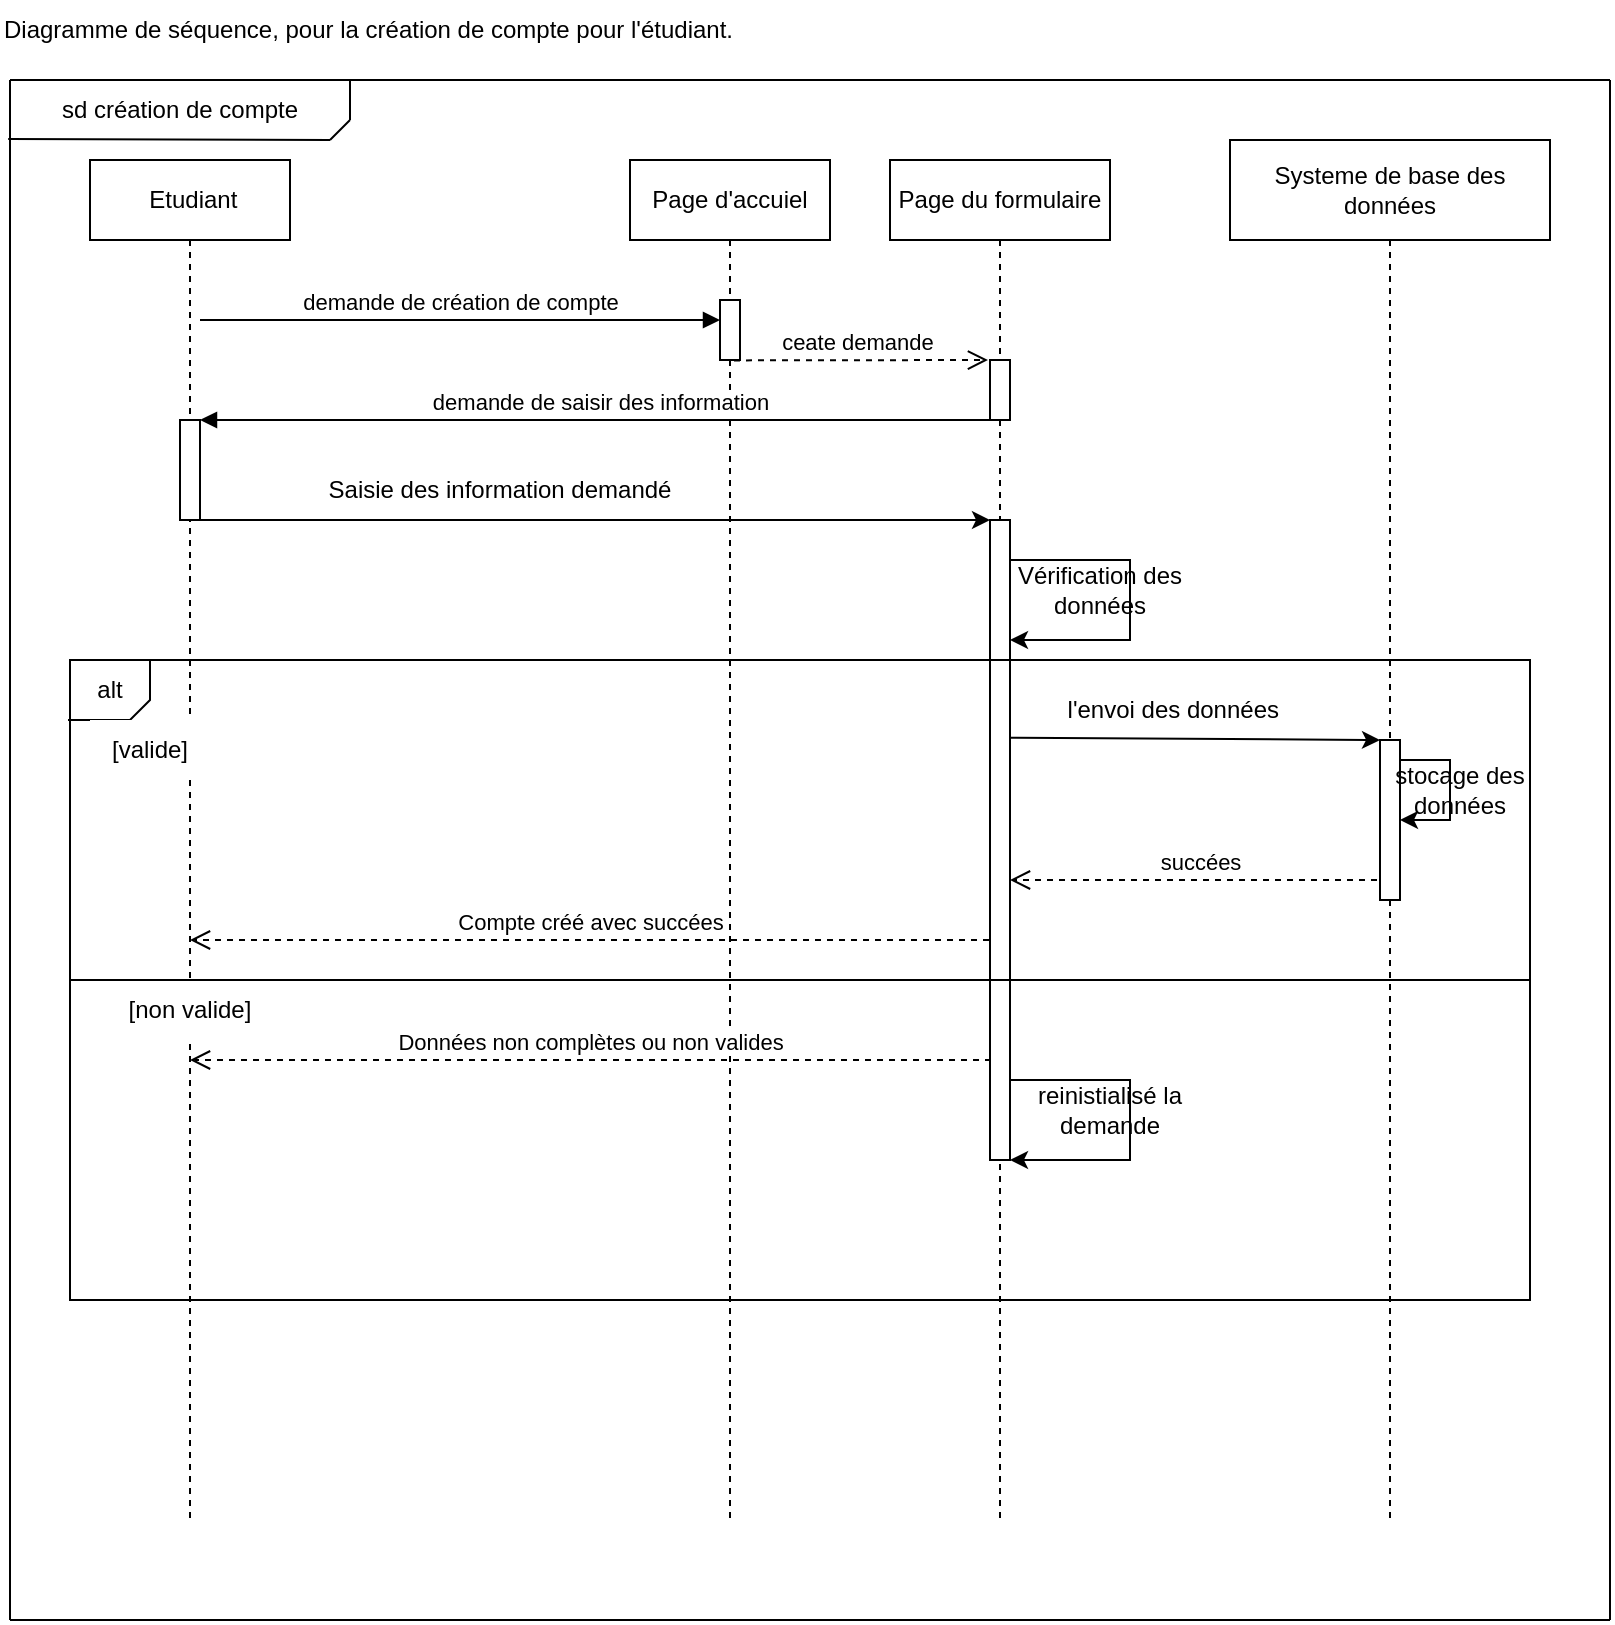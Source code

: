 <mxfile version="26.0.16">
  <diagram name="Page-1" id="2YBvvXClWsGukQMizWep">
    <mxGraphModel dx="1160" dy="1714" grid="1" gridSize="10" guides="1" tooltips="1" connect="1" arrows="1" fold="1" page="1" pageScale="1" pageWidth="850" pageHeight="1100" math="0" shadow="0">
      <root>
        <mxCell id="0" />
        <mxCell id="1" parent="0" />
        <mxCell id="aM9ryv3xv72pqoxQDRHE-1" value="&amp;nbsp;Etudiant" style="shape=umlLifeline;perimeter=lifelinePerimeter;whiteSpace=wrap;html=1;container=0;dropTarget=0;collapsible=0;recursiveResize=0;outlineConnect=0;portConstraint=eastwest;newEdgeStyle={&quot;edgeStyle&quot;:&quot;elbowEdgeStyle&quot;,&quot;elbow&quot;:&quot;vertical&quot;,&quot;curved&quot;:0,&quot;rounded&quot;:0};" parent="1" vertex="1">
          <mxGeometry x="40" y="40" width="100" height="680" as="geometry" />
        </mxCell>
        <mxCell id="aM9ryv3xv72pqoxQDRHE-4" value="" style="html=1;points=[];perimeter=orthogonalPerimeter;outlineConnect=0;targetShapes=umlLifeline;portConstraint=eastwest;newEdgeStyle={&quot;edgeStyle&quot;:&quot;elbowEdgeStyle&quot;,&quot;elbow&quot;:&quot;vertical&quot;,&quot;curved&quot;:0,&quot;rounded&quot;:0};" parent="aM9ryv3xv72pqoxQDRHE-1" vertex="1">
          <mxGeometry x="45" y="130" width="10" height="50" as="geometry" />
        </mxCell>
        <mxCell id="aM9ryv3xv72pqoxQDRHE-5" value="Page d&#39;accuiel" style="shape=umlLifeline;perimeter=lifelinePerimeter;whiteSpace=wrap;html=1;container=0;dropTarget=0;collapsible=0;recursiveResize=0;outlineConnect=0;portConstraint=eastwest;newEdgeStyle={&quot;edgeStyle&quot;:&quot;elbowEdgeStyle&quot;,&quot;elbow&quot;:&quot;vertical&quot;,&quot;curved&quot;:0,&quot;rounded&quot;:0};" parent="1" vertex="1">
          <mxGeometry x="310" y="40" width="100" height="680" as="geometry" />
        </mxCell>
        <mxCell id="aM9ryv3xv72pqoxQDRHE-6" value="" style="html=1;points=[];perimeter=orthogonalPerimeter;outlineConnect=0;targetShapes=umlLifeline;portConstraint=eastwest;newEdgeStyle={&quot;edgeStyle&quot;:&quot;elbowEdgeStyle&quot;,&quot;elbow&quot;:&quot;vertical&quot;,&quot;curved&quot;:0,&quot;rounded&quot;:0};" parent="aM9ryv3xv72pqoxQDRHE-5" vertex="1">
          <mxGeometry x="45" y="70" width="10" height="30" as="geometry" />
        </mxCell>
        <mxCell id="aM9ryv3xv72pqoxQDRHE-7" value="demande de création de compte" style="html=1;verticalAlign=bottom;endArrow=block;edgeStyle=elbowEdgeStyle;elbow=horizontal;curved=0;rounded=0;" parent="1" target="aM9ryv3xv72pqoxQDRHE-6" edge="1">
          <mxGeometry relative="1" as="geometry">
            <mxPoint x="95" y="120" as="sourcePoint" />
            <Array as="points">
              <mxPoint x="180" y="120" />
            </Array>
          </mxGeometry>
        </mxCell>
        <mxCell id="aM9ryv3xv72pqoxQDRHE-8" value="succées" style="html=1;verticalAlign=bottom;endArrow=open;dashed=1;endSize=8;edgeStyle=elbowEdgeStyle;elbow=horizontal;curved=0;rounded=0;" parent="1" target="YwEIRxyx2jZI9IvQ58Sh-33" edge="1">
          <mxGeometry relative="1" as="geometry">
            <mxPoint x="560" y="400" as="targetPoint" />
            <Array as="points">
              <mxPoint x="600" y="400" />
            </Array>
            <mxPoint x="689.5" y="400" as="sourcePoint" />
          </mxGeometry>
        </mxCell>
        <mxCell id="aM9ryv3xv72pqoxQDRHE-9" value="demande de saisir des information" style="html=1;verticalAlign=bottom;endArrow=block;edgeStyle=elbowEdgeStyle;elbow=vertical;curved=0;rounded=0;" parent="1" source="YwEIRxyx2jZI9IvQ58Sh-32" target="aM9ryv3xv72pqoxQDRHE-4" edge="1">
          <mxGeometry relative="1" as="geometry">
            <mxPoint x="485" y="170" as="sourcePoint" />
            <Array as="points">
              <mxPoint x="300" y="170" />
            </Array>
            <mxPoint x="150" y="170" as="targetPoint" />
          </mxGeometry>
        </mxCell>
        <mxCell id="YwEIRxyx2jZI9IvQ58Sh-6" value="" style="endArrow=none;html=1;rounded=0;" parent="1" edge="1">
          <mxGeometry width="50" height="50" relative="1" as="geometry">
            <mxPoint y="770" as="sourcePoint" />
            <mxPoint as="targetPoint" />
          </mxGeometry>
        </mxCell>
        <mxCell id="YwEIRxyx2jZI9IvQ58Sh-7" value="" style="endArrow=none;html=1;rounded=0;" parent="1" edge="1">
          <mxGeometry width="50" height="50" relative="1" as="geometry">
            <mxPoint x="800" as="sourcePoint" />
            <mxPoint as="targetPoint" />
          </mxGeometry>
        </mxCell>
        <mxCell id="YwEIRxyx2jZI9IvQ58Sh-8" value="" style="endArrow=none;html=1;rounded=0;exitX=-0.018;exitY=0.984;exitDx=0;exitDy=0;exitPerimeter=0;" parent="1" edge="1">
          <mxGeometry width="50" height="50" relative="1" as="geometry">
            <mxPoint x="-0.9" y="29.52" as="sourcePoint" />
            <mxPoint x="160" y="30" as="targetPoint" />
          </mxGeometry>
        </mxCell>
        <mxCell id="YwEIRxyx2jZI9IvQ58Sh-9" value="" style="endArrow=none;html=1;rounded=0;" parent="1" edge="1">
          <mxGeometry width="50" height="50" relative="1" as="geometry">
            <mxPoint x="170" y="20" as="sourcePoint" />
            <mxPoint x="170" as="targetPoint" />
          </mxGeometry>
        </mxCell>
        <mxCell id="YwEIRxyx2jZI9IvQ58Sh-10" value="" style="endArrow=none;html=1;rounded=0;" parent="1" edge="1">
          <mxGeometry width="50" height="50" relative="1" as="geometry">
            <mxPoint x="170" y="20" as="sourcePoint" />
            <mxPoint x="170" y="20" as="targetPoint" />
            <Array as="points">
              <mxPoint x="160" y="30" />
            </Array>
          </mxGeometry>
        </mxCell>
        <mxCell id="YwEIRxyx2jZI9IvQ58Sh-12" value="" style="endArrow=none;html=1;rounded=0;" parent="1" edge="1">
          <mxGeometry width="50" height="50" relative="1" as="geometry">
            <mxPoint y="30" as="sourcePoint" />
            <mxPoint y="30" as="targetPoint" />
          </mxGeometry>
        </mxCell>
        <mxCell id="YwEIRxyx2jZI9IvQ58Sh-17" value="sd création de compte" style="text;html=1;align=center;verticalAlign=middle;whiteSpace=wrap;rounded=0;" parent="1" vertex="1">
          <mxGeometry width="170" height="30" as="geometry" />
        </mxCell>
        <mxCell id="YwEIRxyx2jZI9IvQ58Sh-19" style="edgeStyle=elbowEdgeStyle;rounded=0;orthogonalLoop=1;jettySize=auto;html=1;elbow=vertical;curved=0;" parent="1" target="YwEIRxyx2jZI9IvQ58Sh-33" edge="1">
          <mxGeometry relative="1" as="geometry">
            <mxPoint x="95" y="219.999" as="sourcePoint" />
            <mxPoint x="485" y="219.999" as="targetPoint" />
          </mxGeometry>
        </mxCell>
        <mxCell id="YwEIRxyx2jZI9IvQ58Sh-20" value="" style="endArrow=none;html=1;rounded=0;" parent="1" edge="1">
          <mxGeometry width="50" height="50" relative="1" as="geometry">
            <mxPoint x="800" y="770" as="sourcePoint" />
            <mxPoint x="800" as="targetPoint" />
          </mxGeometry>
        </mxCell>
        <mxCell id="YwEIRxyx2jZI9IvQ58Sh-23" value="ceate demande&amp;nbsp;" style="html=1;verticalAlign=bottom;endArrow=open;dashed=1;endSize=8;edgeStyle=elbowEdgeStyle;elbow=vertical;curved=0;rounded=0;" parent="1" edge="1">
          <mxGeometry relative="1" as="geometry">
            <mxPoint x="489" y="140.2" as="targetPoint" />
            <Array as="points" />
            <mxPoint x="362" y="140.199" as="sourcePoint" />
          </mxGeometry>
        </mxCell>
        <mxCell id="YwEIRxyx2jZI9IvQ58Sh-28" value="Saisie des information demandé" style="text;html=1;align=center;verticalAlign=middle;whiteSpace=wrap;rounded=0;" parent="1" vertex="1">
          <mxGeometry x="150" y="190" width="190" height="30" as="geometry" />
        </mxCell>
        <mxCell id="YwEIRxyx2jZI9IvQ58Sh-32" value="Page du formulaire" style="shape=umlLifeline;perimeter=lifelinePerimeter;whiteSpace=wrap;html=1;container=0;dropTarget=0;collapsible=0;recursiveResize=0;outlineConnect=0;portConstraint=eastwest;newEdgeStyle={&quot;edgeStyle&quot;:&quot;elbowEdgeStyle&quot;,&quot;elbow&quot;:&quot;vertical&quot;,&quot;curved&quot;:0,&quot;rounded&quot;:0};size=40;" parent="1" vertex="1">
          <mxGeometry x="440" y="40" width="110" height="680" as="geometry" />
        </mxCell>
        <mxCell id="YwEIRxyx2jZI9IvQ58Sh-33" value="" style="html=1;points=[];perimeter=orthogonalPerimeter;outlineConnect=0;targetShapes=umlLifeline;portConstraint=eastwest;newEdgeStyle={&quot;edgeStyle&quot;:&quot;elbowEdgeStyle&quot;,&quot;elbow&quot;:&quot;vertical&quot;,&quot;curved&quot;:0,&quot;rounded&quot;:0};" parent="YwEIRxyx2jZI9IvQ58Sh-32" vertex="1">
          <mxGeometry x="50" y="180" width="10" height="320" as="geometry" />
        </mxCell>
        <mxCell id="YwEIRxyx2jZI9IvQ58Sh-35" value="" style="html=1;points=[];perimeter=orthogonalPerimeter;outlineConnect=0;targetShapes=umlLifeline;portConstraint=eastwest;newEdgeStyle={&quot;edgeStyle&quot;:&quot;elbowEdgeStyle&quot;,&quot;elbow&quot;:&quot;vertical&quot;,&quot;curved&quot;:0,&quot;rounded&quot;:0};" parent="YwEIRxyx2jZI9IvQ58Sh-32" vertex="1">
          <mxGeometry x="50" y="100" width="10" height="30" as="geometry" />
        </mxCell>
        <mxCell id="YwEIRxyx2jZI9IvQ58Sh-37" value="" style="endArrow=classic;html=1;rounded=0;" parent="1" target="YwEIRxyx2jZI9IvQ58Sh-33" edge="1">
          <mxGeometry width="50" height="50" relative="1" as="geometry">
            <mxPoint x="500" y="240" as="sourcePoint" />
            <mxPoint x="550" y="190" as="targetPoint" />
            <Array as="points">
              <mxPoint x="530" y="240" />
              <mxPoint x="560" y="240" />
              <mxPoint x="560" y="250" />
              <mxPoint x="560" y="280" />
              <mxPoint x="530" y="280" />
            </Array>
          </mxGeometry>
        </mxCell>
        <mxCell id="YwEIRxyx2jZI9IvQ58Sh-39" value="Vérification des données" style="text;html=1;align=center;verticalAlign=middle;whiteSpace=wrap;rounded=0;" parent="1" vertex="1">
          <mxGeometry x="500" y="240" width="90" height="30" as="geometry" />
        </mxCell>
        <mxCell id="YwEIRxyx2jZI9IvQ58Sh-43" value="" style="endArrow=none;html=1;rounded=0;elbow=vertical;" parent="1" edge="1">
          <mxGeometry width="50" height="50" relative="1" as="geometry">
            <mxPoint x="29" y="320" as="sourcePoint" />
            <mxPoint x="70" y="290" as="targetPoint" />
            <Array as="points">
              <mxPoint x="60" y="320" />
              <mxPoint x="70" y="310" />
            </Array>
          </mxGeometry>
        </mxCell>
        <mxCell id="YwEIRxyx2jZI9IvQ58Sh-44" value="alt" style="text;html=1;align=center;verticalAlign=middle;whiteSpace=wrap;rounded=0;fillColor=none;strokeColor=none;" parent="1" vertex="1">
          <mxGeometry x="30" y="290" width="40" height="30" as="geometry" />
        </mxCell>
        <mxCell id="YwEIRxyx2jZI9IvQ58Sh-50" value="[valide]" style="text;html=1;align=center;verticalAlign=middle;whiteSpace=wrap;rounded=0;fillColor=default;" parent="1" vertex="1">
          <mxGeometry x="40" y="320" width="60" height="30" as="geometry" />
        </mxCell>
        <mxCell id="YwEIRxyx2jZI9IvQ58Sh-55" value="" style="endArrow=classic;html=1;rounded=0;" parent="1" target="YwEIRxyx2jZI9IvQ58Sh-64" edge="1">
          <mxGeometry width="50" height="50" relative="1" as="geometry">
            <mxPoint x="500" y="328.9" as="sourcePoint" />
            <mxPoint x="645" y="330" as="targetPoint" />
          </mxGeometry>
        </mxCell>
        <mxCell id="YwEIRxyx2jZI9IvQ58Sh-56" value="&amp;nbsp;l&#39;envoi des données" style="text;html=1;align=center;verticalAlign=middle;whiteSpace=wrap;rounded=0;" parent="1" vertex="1">
          <mxGeometry x="510" y="300" width="140" height="30" as="geometry" />
        </mxCell>
        <mxCell id="YwEIRxyx2jZI9IvQ58Sh-63" value="Systeme de base des données" style="shape=umlLifeline;perimeter=lifelinePerimeter;whiteSpace=wrap;html=1;container=0;dropTarget=0;collapsible=0;recursiveResize=0;outlineConnect=0;portConstraint=eastwest;newEdgeStyle={&quot;edgeStyle&quot;:&quot;elbowEdgeStyle&quot;,&quot;elbow&quot;:&quot;vertical&quot;,&quot;curved&quot;:0,&quot;rounded&quot;:0};size=50;" parent="1" vertex="1">
          <mxGeometry x="610" y="30" width="160" height="690" as="geometry" />
        </mxCell>
        <mxCell id="YwEIRxyx2jZI9IvQ58Sh-64" value="" style="html=1;points=[];perimeter=orthogonalPerimeter;outlineConnect=0;targetShapes=umlLifeline;portConstraint=eastwest;newEdgeStyle={&quot;edgeStyle&quot;:&quot;elbowEdgeStyle&quot;,&quot;elbow&quot;:&quot;vertical&quot;,&quot;curved&quot;:0,&quot;rounded&quot;:0};" parent="YwEIRxyx2jZI9IvQ58Sh-63" vertex="1">
          <mxGeometry x="75" y="300" width="10" height="80" as="geometry" />
        </mxCell>
        <mxCell id="YwEIRxyx2jZI9IvQ58Sh-66" value="" style="endArrow=classic;html=1;rounded=0;" parent="YwEIRxyx2jZI9IvQ58Sh-63" source="YwEIRxyx2jZI9IvQ58Sh-64" target="YwEIRxyx2jZI9IvQ58Sh-64" edge="1">
          <mxGeometry width="50" height="50" relative="1" as="geometry">
            <mxPoint x="60" y="310" as="sourcePoint" />
            <mxPoint x="60" y="340" as="targetPoint" />
            <Array as="points">
              <mxPoint x="110" y="310" />
              <mxPoint x="110" y="325" />
              <mxPoint x="110" y="340" />
            </Array>
          </mxGeometry>
        </mxCell>
        <mxCell id="YwEIRxyx2jZI9IvQ58Sh-68" value="stocage des données" style="text;html=1;align=center;verticalAlign=middle;whiteSpace=wrap;rounded=0;" parent="YwEIRxyx2jZI9IvQ58Sh-63" vertex="1">
          <mxGeometry x="70" y="310" width="90" height="30" as="geometry" />
        </mxCell>
        <mxCell id="YwEIRxyx2jZI9IvQ58Sh-72" value="" style="endArrow=classic;html=1;rounded=0;" parent="1" edge="1">
          <mxGeometry width="50" height="50" relative="1" as="geometry">
            <mxPoint x="500" y="500" as="sourcePoint" />
            <mxPoint x="500" y="540" as="targetPoint" />
            <Array as="points">
              <mxPoint x="530" y="500" />
              <mxPoint x="560" y="500" />
              <mxPoint x="560" y="510" />
              <mxPoint x="560" y="540" />
              <mxPoint x="530" y="540" />
            </Array>
          </mxGeometry>
        </mxCell>
        <mxCell id="YwEIRxyx2jZI9IvQ58Sh-73" value="Compte créé avec succées" style="html=1;verticalAlign=bottom;endArrow=open;dashed=1;endSize=8;edgeStyle=elbowEdgeStyle;elbow=horizontal;curved=0;rounded=0;" parent="1" target="aM9ryv3xv72pqoxQDRHE-1" edge="1">
          <mxGeometry relative="1" as="geometry">
            <mxPoint x="300" y="430" as="targetPoint" />
            <Array as="points">
              <mxPoint x="400" y="430" />
            </Array>
            <mxPoint x="489.5" y="430" as="sourcePoint" />
          </mxGeometry>
        </mxCell>
        <mxCell id="YwEIRxyx2jZI9IvQ58Sh-74" value="reinistialisé la demande" style="text;html=1;align=center;verticalAlign=middle;whiteSpace=wrap;rounded=0;" parent="1" vertex="1">
          <mxGeometry x="510" y="500" width="80" height="30" as="geometry" />
        </mxCell>
        <mxCell id="YwEIRxyx2jZI9IvQ58Sh-51" value="[non valide]" style="text;html=1;align=center;verticalAlign=middle;whiteSpace=wrap;rounded=0;fillColor=default;" parent="1" vertex="1">
          <mxGeometry x="55" y="450" width="70" height="30" as="geometry" />
        </mxCell>
        <mxCell id="YwEIRxyx2jZI9IvQ58Sh-80" value="Données non complètes ou non valides" style="html=1;verticalAlign=bottom;endArrow=open;dashed=1;endSize=8;edgeStyle=elbowEdgeStyle;elbow=horizontal;curved=0;rounded=0;" parent="1" edge="1">
          <mxGeometry relative="1" as="geometry">
            <mxPoint x="90" y="490" as="targetPoint" />
            <Array as="points">
              <mxPoint x="401" y="490" />
            </Array>
            <mxPoint x="490.5" y="490" as="sourcePoint" />
          </mxGeometry>
        </mxCell>
        <mxCell id="YwEIRxyx2jZI9IvQ58Sh-82" value="" style="endArrow=none;html=1;rounded=0;exitX=0;exitY=0.5;exitDx=0;exitDy=0;entryX=1;entryY=0.5;entryDx=0;entryDy=0;" parent="1" target="YwEIRxyx2jZI9IvQ58Sh-81" edge="1">
          <mxGeometry width="50" height="50" relative="1" as="geometry">
            <mxPoint x="30" y="450" as="sourcePoint" />
            <mxPoint x="770" y="450" as="targetPoint" />
          </mxGeometry>
        </mxCell>
        <mxCell id="YwEIRxyx2jZI9IvQ58Sh-81" value="" style="rounded=0;whiteSpace=wrap;html=1;fillColor=none;" parent="1" vertex="1">
          <mxGeometry x="30" y="290" width="730" height="320" as="geometry" />
        </mxCell>
        <mxCell id="YwEIRxyx2jZI9IvQ58Sh-83" value="Diagramme de séquence, pour la création de compte pour l&#39;étudiant." style="text;html=1;align=left;verticalAlign=middle;whiteSpace=wrap;rounded=0;fillColor=default;" parent="1" vertex="1">
          <mxGeometry x="-5" y="-40" width="375" height="30" as="geometry" />
        </mxCell>
        <mxCell id="YwEIRxyx2jZI9IvQ58Sh-84" value="" style="endArrow=none;html=1;rounded=0;" parent="1" edge="1">
          <mxGeometry width="50" height="50" relative="1" as="geometry">
            <mxPoint y="770" as="sourcePoint" />
            <mxPoint x="800" y="770" as="targetPoint" />
          </mxGeometry>
        </mxCell>
      </root>
    </mxGraphModel>
  </diagram>
</mxfile>
